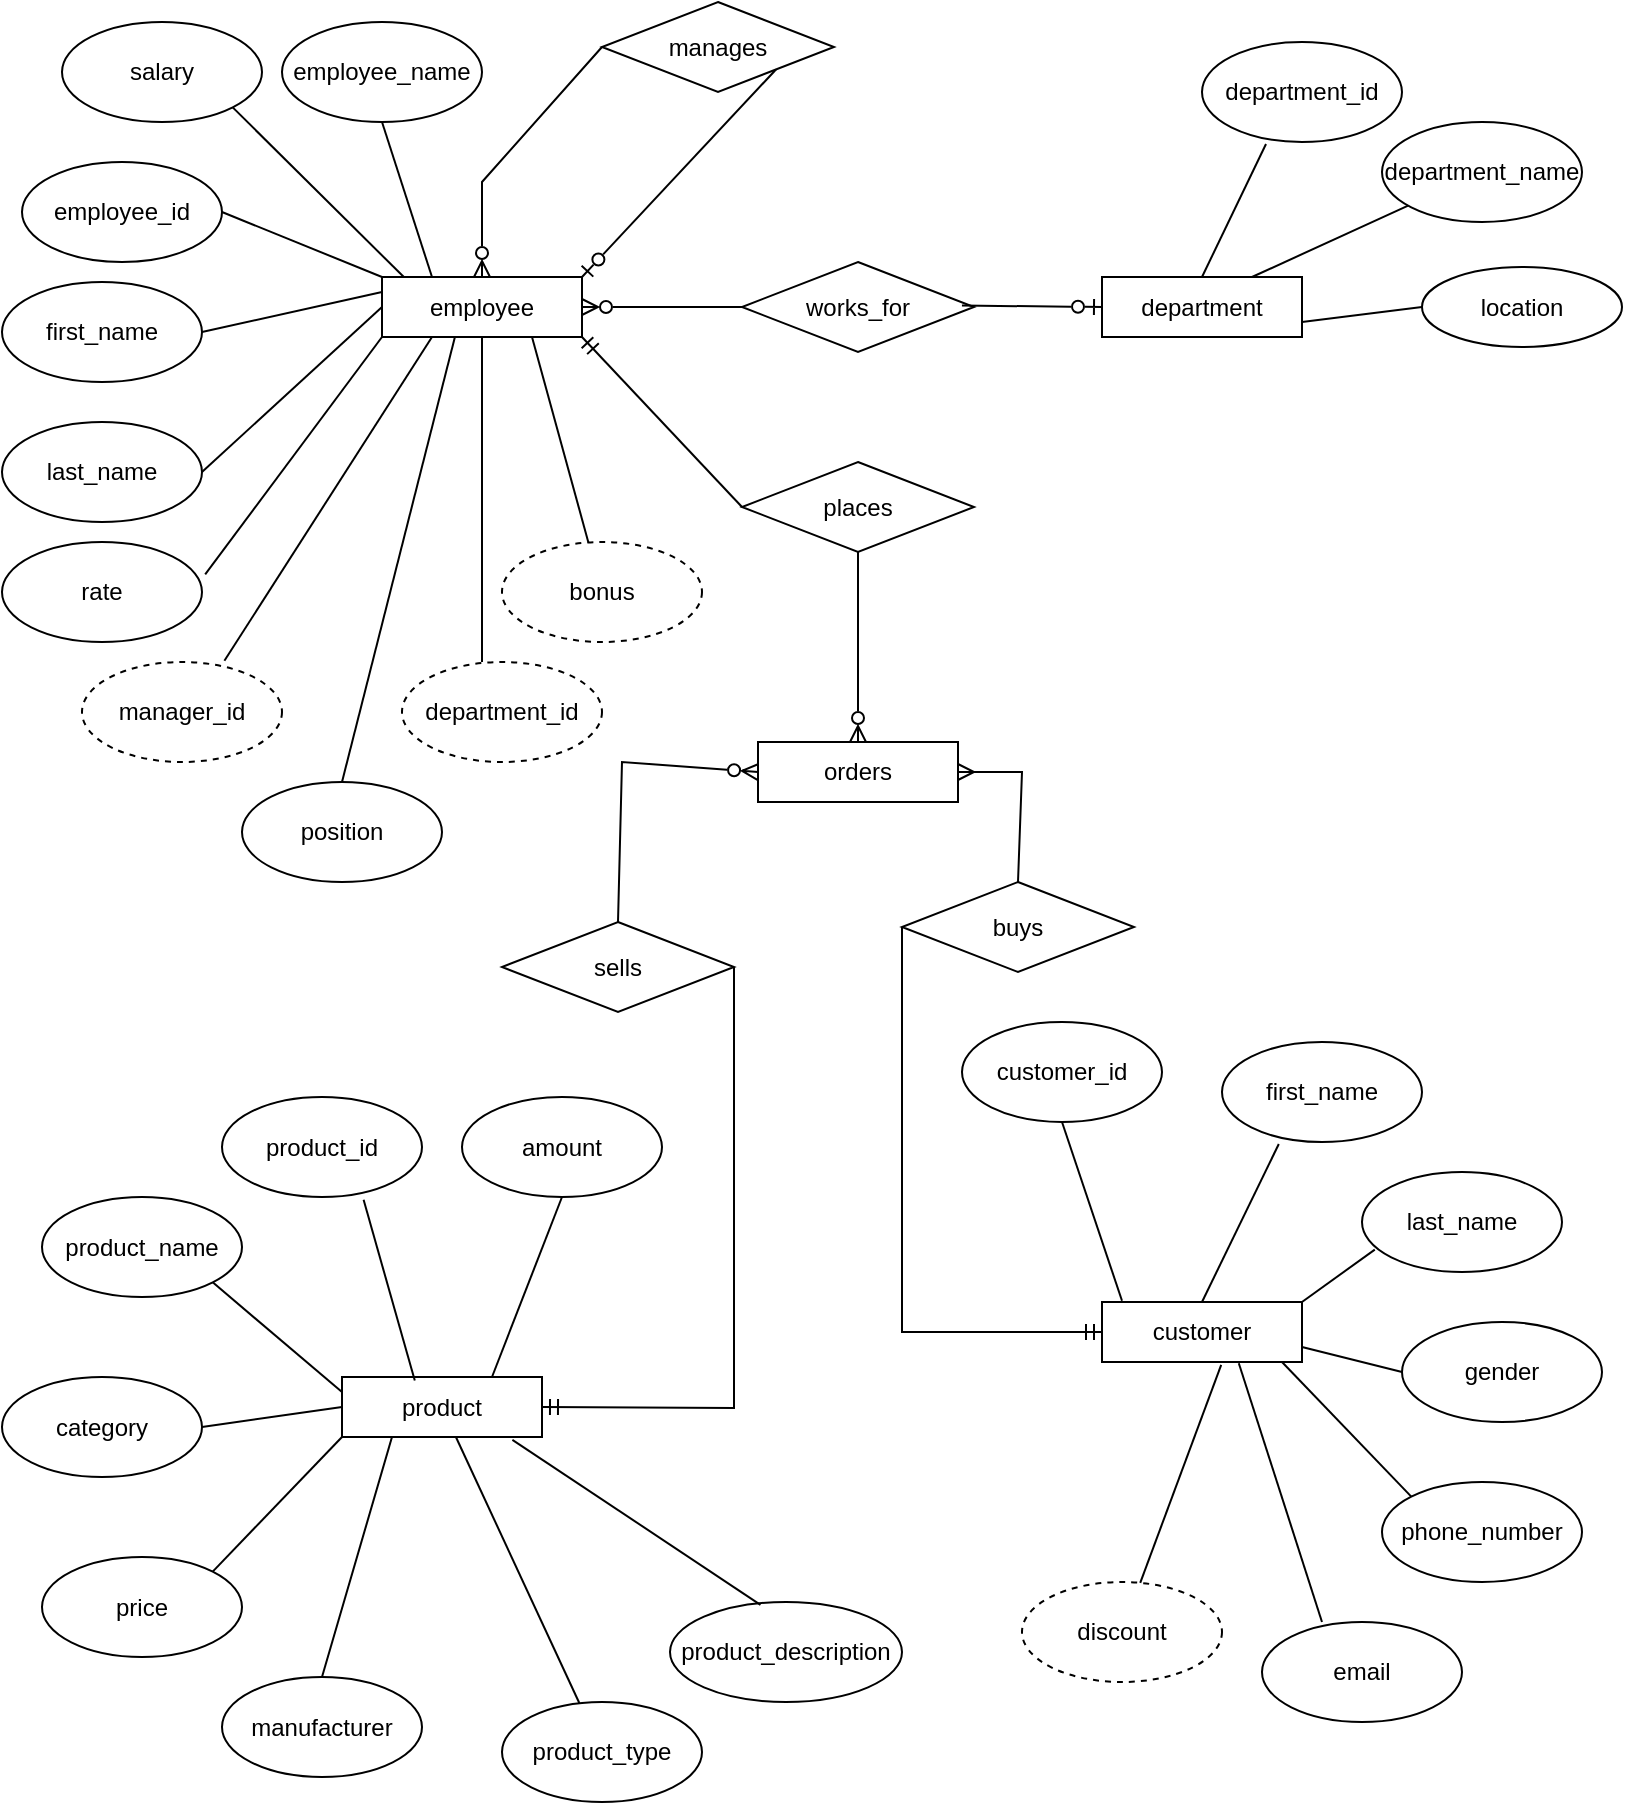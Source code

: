 <mxfile version="24.7.17">
  <diagram name="Сторінка-1" id="78tKvKXT3mnq6IiCleTb">
    <mxGraphModel dx="1042" dy="614" grid="1" gridSize="10" guides="1" tooltips="1" connect="1" arrows="1" fold="1" page="1" pageScale="1" pageWidth="827" pageHeight="1169" math="0" shadow="0">
      <root>
        <mxCell id="0" />
        <mxCell id="1" parent="0" />
        <mxCell id="IiAVttIHHP6NnZC_l2i--1" value="employee" style="rounded=0;whiteSpace=wrap;html=1;" vertex="1" parent="1">
          <mxGeometry x="200" y="137.5" width="100" height="30" as="geometry" />
        </mxCell>
        <mxCell id="IiAVttIHHP6NnZC_l2i--3" value="customer" style="rounded=0;whiteSpace=wrap;html=1;" vertex="1" parent="1">
          <mxGeometry x="560" y="650" width="100" height="30" as="geometry" />
        </mxCell>
        <mxCell id="IiAVttIHHP6NnZC_l2i--4" value="product" style="rounded=0;whiteSpace=wrap;html=1;" vertex="1" parent="1">
          <mxGeometry x="180" y="687.5" width="100" height="30" as="geometry" />
        </mxCell>
        <mxCell id="IiAVttIHHP6NnZC_l2i--5" value="orders" style="rounded=0;whiteSpace=wrap;html=1;" vertex="1" parent="1">
          <mxGeometry x="388" y="370" width="100" height="30" as="geometry" />
        </mxCell>
        <mxCell id="IiAVttIHHP6NnZC_l2i--6" value="department" style="rounded=0;whiteSpace=wrap;html=1;" vertex="1" parent="1">
          <mxGeometry x="560" y="137.5" width="100" height="30" as="geometry" />
        </mxCell>
        <mxCell id="IiAVttIHHP6NnZC_l2i--7" value="product_name" style="ellipse;whiteSpace=wrap;html=1;" vertex="1" parent="1">
          <mxGeometry x="30" y="597.5" width="100" height="50" as="geometry" />
        </mxCell>
        <mxCell id="IiAVttIHHP6NnZC_l2i--8" value="manufacturer" style="ellipse;whiteSpace=wrap;html=1;" vertex="1" parent="1">
          <mxGeometry x="120" y="837.5" width="100" height="50" as="geometry" />
        </mxCell>
        <mxCell id="IiAVttIHHP6NnZC_l2i--9" value="product_type" style="ellipse;whiteSpace=wrap;html=1;" vertex="1" parent="1">
          <mxGeometry x="260" y="850" width="100" height="50" as="geometry" />
        </mxCell>
        <mxCell id="IiAVttIHHP6NnZC_l2i--10" value="product_id" style="ellipse;whiteSpace=wrap;html=1;" vertex="1" parent="1">
          <mxGeometry x="120" y="547.5" width="100" height="50" as="geometry" />
        </mxCell>
        <mxCell id="IiAVttIHHP6NnZC_l2i--11" value="price" style="ellipse;whiteSpace=wrap;html=1;" vertex="1" parent="1">
          <mxGeometry x="30" y="777.5" width="100" height="50" as="geometry" />
        </mxCell>
        <mxCell id="IiAVttIHHP6NnZC_l2i--12" value="category" style="ellipse;whiteSpace=wrap;html=1;" vertex="1" parent="1">
          <mxGeometry x="10" y="687.5" width="100" height="50" as="geometry" />
        </mxCell>
        <mxCell id="IiAVttIHHP6NnZC_l2i--14" value="amount" style="ellipse;whiteSpace=wrap;html=1;" vertex="1" parent="1">
          <mxGeometry x="240" y="547.5" width="100" height="50" as="geometry" />
        </mxCell>
        <mxCell id="IiAVttIHHP6NnZC_l2i--15" value="product_description" style="ellipse;whiteSpace=wrap;html=1;" vertex="1" parent="1">
          <mxGeometry x="344" y="800" width="116" height="50" as="geometry" />
        </mxCell>
        <mxCell id="IiAVttIHHP6NnZC_l2i--16" value="phone_number" style="ellipse;whiteSpace=wrap;html=1;" vertex="1" parent="1">
          <mxGeometry x="700" y="740" width="100" height="50" as="geometry" />
        </mxCell>
        <mxCell id="IiAVttIHHP6NnZC_l2i--17" value="gender" style="ellipse;whiteSpace=wrap;html=1;" vertex="1" parent="1">
          <mxGeometry x="710" y="660" width="100" height="50" as="geometry" />
        </mxCell>
        <mxCell id="IiAVttIHHP6NnZC_l2i--18" value="last_name" style="ellipse;whiteSpace=wrap;html=1;" vertex="1" parent="1">
          <mxGeometry x="690" y="585" width="100" height="50" as="geometry" />
        </mxCell>
        <mxCell id="IiAVttIHHP6NnZC_l2i--19" value="customer_id" style="ellipse;whiteSpace=wrap;html=1;" vertex="1" parent="1">
          <mxGeometry x="490" y="510" width="100" height="50" as="geometry" />
        </mxCell>
        <mxCell id="IiAVttIHHP6NnZC_l2i--20" value="first_name" style="ellipse;whiteSpace=wrap;html=1;" vertex="1" parent="1">
          <mxGeometry x="620" y="520" width="100" height="50" as="geometry" />
        </mxCell>
        <mxCell id="IiAVttIHHP6NnZC_l2i--21" value="email" style="ellipse;whiteSpace=wrap;html=1;" vertex="1" parent="1">
          <mxGeometry x="640" y="810" width="100" height="50" as="geometry" />
        </mxCell>
        <mxCell id="IiAVttIHHP6NnZC_l2i--22" value="discount" style="ellipse;whiteSpace=wrap;html=1;dashed=1;" vertex="1" parent="1">
          <mxGeometry x="520" y="790" width="100" height="50" as="geometry" />
        </mxCell>
        <mxCell id="IiAVttIHHP6NnZC_l2i--23" value="first_name" style="ellipse;whiteSpace=wrap;html=1;" vertex="1" parent="1">
          <mxGeometry x="10" y="140" width="100" height="50" as="geometry" />
        </mxCell>
        <mxCell id="IiAVttIHHP6NnZC_l2i--24" value="position" style="ellipse;whiteSpace=wrap;html=1;" vertex="1" parent="1">
          <mxGeometry x="130" y="390" width="100" height="50" as="geometry" />
        </mxCell>
        <mxCell id="IiAVttIHHP6NnZC_l2i--25" value="employee_id" style="ellipse;whiteSpace=wrap;html=1;" vertex="1" parent="1">
          <mxGeometry x="20" y="80" width="100" height="50" as="geometry" />
        </mxCell>
        <mxCell id="IiAVttIHHP6NnZC_l2i--26" value="salary" style="ellipse;whiteSpace=wrap;html=1;" vertex="1" parent="1">
          <mxGeometry x="40" y="10" width="100" height="50" as="geometry" />
        </mxCell>
        <mxCell id="IiAVttIHHP6NnZC_l2i--27" value="manager_id" style="ellipse;whiteSpace=wrap;html=1;dashed=1;" vertex="1" parent="1">
          <mxGeometry x="50" y="330" width="100" height="50" as="geometry" />
        </mxCell>
        <mxCell id="IiAVttIHHP6NnZC_l2i--28" value="department_id" style="ellipse;whiteSpace=wrap;html=1;dashed=1;" vertex="1" parent="1">
          <mxGeometry x="210" y="330" width="100" height="50" as="geometry" />
        </mxCell>
        <mxCell id="IiAVttIHHP6NnZC_l2i--29" value="employee_name" style="ellipse;whiteSpace=wrap;html=1;" vertex="1" parent="1">
          <mxGeometry x="150" y="10" width="100" height="50" as="geometry" />
        </mxCell>
        <mxCell id="IiAVttIHHP6NnZC_l2i--30" value="rate" style="ellipse;whiteSpace=wrap;html=1;" vertex="1" parent="1">
          <mxGeometry x="10" y="270" width="100" height="50" as="geometry" />
        </mxCell>
        <mxCell id="IiAVttIHHP6NnZC_l2i--31" value="last_name" style="ellipse;whiteSpace=wrap;html=1;" vertex="1" parent="1">
          <mxGeometry x="10" y="210" width="100" height="50" as="geometry" />
        </mxCell>
        <mxCell id="IiAVttIHHP6NnZC_l2i--32" value="bonus" style="ellipse;whiteSpace=wrap;html=1;dashed=1;" vertex="1" parent="1">
          <mxGeometry x="260" y="270" width="100" height="50" as="geometry" />
        </mxCell>
        <mxCell id="IiAVttIHHP6NnZC_l2i--33" value="department_id" style="ellipse;whiteSpace=wrap;html=1;" vertex="1" parent="1">
          <mxGeometry x="610" y="20" width="100" height="50" as="geometry" />
        </mxCell>
        <mxCell id="IiAVttIHHP6NnZC_l2i--34" value="department_name" style="ellipse;whiteSpace=wrap;html=1;" vertex="1" parent="1">
          <mxGeometry x="700" y="60" width="100" height="50" as="geometry" />
        </mxCell>
        <mxCell id="IiAVttIHHP6NnZC_l2i--35" value="location" style="ellipse;whiteSpace=wrap;html=1;" vertex="1" parent="1">
          <mxGeometry x="720" y="132.5" width="100" height="40" as="geometry" />
        </mxCell>
        <mxCell id="IiAVttIHHP6NnZC_l2i--36" value="manages" style="rhombus;whiteSpace=wrap;html=1;" vertex="1" parent="1">
          <mxGeometry x="310" width="116" height="45" as="geometry" />
        </mxCell>
        <mxCell id="IiAVttIHHP6NnZC_l2i--37" value="sells" style="rhombus;whiteSpace=wrap;html=1;" vertex="1" parent="1">
          <mxGeometry x="260" y="460" width="116" height="45" as="geometry" />
        </mxCell>
        <mxCell id="IiAVttIHHP6NnZC_l2i--38" value="buys" style="rhombus;whiteSpace=wrap;html=1;" vertex="1" parent="1">
          <mxGeometry x="460" y="440" width="116" height="45" as="geometry" />
        </mxCell>
        <mxCell id="IiAVttIHHP6NnZC_l2i--39" value="works_for" style="rhombus;whiteSpace=wrap;html=1;" vertex="1" parent="1">
          <mxGeometry x="380" y="130" width="116" height="45" as="geometry" />
        </mxCell>
        <mxCell id="IiAVttIHHP6NnZC_l2i--40" value="places" style="rhombus;whiteSpace=wrap;html=1;" vertex="1" parent="1">
          <mxGeometry x="380" y="230" width="116" height="45" as="geometry" />
        </mxCell>
        <mxCell id="IiAVttIHHP6NnZC_l2i--48" value="" style="endArrow=none;html=1;rounded=0;exitX=0.5;exitY=0;exitDx=0;exitDy=0;entryX=0;entryY=0.5;entryDx=0;entryDy=0;startArrow=ERzeroToMany;startFill=0;" edge="1" parent="1" source="IiAVttIHHP6NnZC_l2i--1" target="IiAVttIHHP6NnZC_l2i--36">
          <mxGeometry width="50" height="50" relative="1" as="geometry">
            <mxPoint x="390" y="310" as="sourcePoint" />
            <mxPoint x="440" y="260" as="targetPoint" />
            <Array as="points">
              <mxPoint x="250" y="90" />
            </Array>
          </mxGeometry>
        </mxCell>
        <mxCell id="IiAVttIHHP6NnZC_l2i--49" value="" style="endArrow=none;html=1;rounded=0;exitX=1;exitY=0;exitDx=0;exitDy=0;entryX=1;entryY=1;entryDx=0;entryDy=0;startArrow=ERzeroToOne;startFill=0;" edge="1" parent="1" source="IiAVttIHHP6NnZC_l2i--1" target="IiAVttIHHP6NnZC_l2i--36">
          <mxGeometry width="50" height="50" relative="1" as="geometry">
            <mxPoint x="240" y="170" as="sourcePoint" />
            <mxPoint x="260" y="103" as="targetPoint" />
            <Array as="points" />
          </mxGeometry>
        </mxCell>
        <mxCell id="IiAVttIHHP6NnZC_l2i--50" value="" style="endArrow=none;html=1;rounded=0;exitX=0.25;exitY=0;exitDx=0;exitDy=0;" edge="1" parent="1" source="IiAVttIHHP6NnZC_l2i--1">
          <mxGeometry width="50" height="50" relative="1" as="geometry">
            <mxPoint x="150" y="110" as="sourcePoint" />
            <mxPoint x="200" y="60" as="targetPoint" />
          </mxGeometry>
        </mxCell>
        <mxCell id="IiAVttIHHP6NnZC_l2i--51" value="" style="endArrow=none;html=1;rounded=0;entryX=1;entryY=0.5;entryDx=0;entryDy=0;exitX=0;exitY=0.25;exitDx=0;exitDy=0;" edge="1" parent="1" source="IiAVttIHHP6NnZC_l2i--1" target="IiAVttIHHP6NnZC_l2i--23">
          <mxGeometry width="50" height="50" relative="1" as="geometry">
            <mxPoint x="180" y="160" as="sourcePoint" />
            <mxPoint x="210" y="70" as="targetPoint" />
          </mxGeometry>
        </mxCell>
        <mxCell id="IiAVttIHHP6NnZC_l2i--52" value="" style="endArrow=none;html=1;rounded=0;exitX=0;exitY=0.5;exitDx=0;exitDy=0;entryX=1;entryY=0.5;entryDx=0;entryDy=0;" edge="1" parent="1" source="IiAVttIHHP6NnZC_l2i--1" target="IiAVttIHHP6NnZC_l2i--31">
          <mxGeometry width="50" height="50" relative="1" as="geometry">
            <mxPoint x="225" y="180" as="sourcePoint" />
            <mxPoint x="220" y="80" as="targetPoint" />
          </mxGeometry>
        </mxCell>
        <mxCell id="IiAVttIHHP6NnZC_l2i--53" value="" style="endArrow=none;html=1;rounded=0;exitX=1.016;exitY=0.324;exitDx=0;exitDy=0;exitPerimeter=0;entryX=0;entryY=1;entryDx=0;entryDy=0;" edge="1" parent="1" source="IiAVttIHHP6NnZC_l2i--30" target="IiAVttIHHP6NnZC_l2i--1">
          <mxGeometry width="50" height="50" relative="1" as="geometry">
            <mxPoint x="195" y="290" as="sourcePoint" />
            <mxPoint x="190" y="190" as="targetPoint" />
          </mxGeometry>
        </mxCell>
        <mxCell id="IiAVttIHHP6NnZC_l2i--54" value="" style="endArrow=none;html=1;rounded=0;exitX=0;exitY=0;exitDx=0;exitDy=0;entryX=1;entryY=0.5;entryDx=0;entryDy=0;" edge="1" parent="1" source="IiAVttIHHP6NnZC_l2i--1" target="IiAVttIHHP6NnZC_l2i--25">
          <mxGeometry width="50" height="50" relative="1" as="geometry">
            <mxPoint x="245" y="202.5" as="sourcePoint" />
            <mxPoint x="240" y="102.5" as="targetPoint" />
          </mxGeometry>
        </mxCell>
        <mxCell id="IiAVttIHHP6NnZC_l2i--55" value="" style="endArrow=none;html=1;rounded=0;exitX=0.108;exitY=-0.003;exitDx=0;exitDy=0;entryX=1;entryY=1;entryDx=0;entryDy=0;exitPerimeter=0;" edge="1" parent="1" source="IiAVttIHHP6NnZC_l2i--1" target="IiAVttIHHP6NnZC_l2i--26">
          <mxGeometry width="50" height="50" relative="1" as="geometry">
            <mxPoint x="255" y="210" as="sourcePoint" />
            <mxPoint x="250" y="110" as="targetPoint" />
          </mxGeometry>
        </mxCell>
        <mxCell id="IiAVttIHHP6NnZC_l2i--56" value="" style="endArrow=none;html=1;rounded=0;exitX=0.712;exitY=-0.012;exitDx=0;exitDy=0;exitPerimeter=0;entryX=0.25;entryY=1;entryDx=0;entryDy=0;" edge="1" parent="1" source="IiAVttIHHP6NnZC_l2i--27" target="IiAVttIHHP6NnZC_l2i--1">
          <mxGeometry width="50" height="50" relative="1" as="geometry">
            <mxPoint x="122" y="296" as="sourcePoint" />
            <mxPoint x="200" y="200" as="targetPoint" />
          </mxGeometry>
        </mxCell>
        <mxCell id="IiAVttIHHP6NnZC_l2i--57" value="" style="endArrow=none;html=1;rounded=0;exitX=0.5;exitY=0;exitDx=0;exitDy=0;entryX=0.364;entryY=1.007;entryDx=0;entryDy=0;entryPerimeter=0;" edge="1" parent="1" source="IiAVttIHHP6NnZC_l2i--24" target="IiAVttIHHP6NnZC_l2i--1">
          <mxGeometry width="50" height="50" relative="1" as="geometry">
            <mxPoint x="132" y="306" as="sourcePoint" />
            <mxPoint x="210" y="210" as="targetPoint" />
          </mxGeometry>
        </mxCell>
        <mxCell id="IiAVttIHHP6NnZC_l2i--58" value="" style="endArrow=none;html=1;rounded=0;exitX=0.4;exitY=0;exitDx=0;exitDy=0;entryX=0.5;entryY=1;entryDx=0;entryDy=0;exitPerimeter=0;" edge="1" parent="1" source="IiAVttIHHP6NnZC_l2i--28" target="IiAVttIHHP6NnZC_l2i--1">
          <mxGeometry width="50" height="50" relative="1" as="geometry">
            <mxPoint x="190" y="400" as="sourcePoint" />
            <mxPoint x="226" y="200" as="targetPoint" />
          </mxGeometry>
        </mxCell>
        <mxCell id="IiAVttIHHP6NnZC_l2i--59" value="" style="endArrow=none;html=1;rounded=0;entryX=0.75;entryY=1;entryDx=0;entryDy=0;" edge="1" parent="1" source="IiAVttIHHP6NnZC_l2i--32" target="IiAVttIHHP6NnZC_l2i--1">
          <mxGeometry width="50" height="50" relative="1" as="geometry">
            <mxPoint x="200" y="410" as="sourcePoint" />
            <mxPoint x="236" y="210" as="targetPoint" />
          </mxGeometry>
        </mxCell>
        <mxCell id="IiAVttIHHP6NnZC_l2i--60" value="" style="endArrow=none;html=1;rounded=0;entryX=0.75;entryY=0;entryDx=0;entryDy=0;" edge="1" parent="1" source="IiAVttIHHP6NnZC_l2i--34" target="IiAVttIHHP6NnZC_l2i--6">
          <mxGeometry width="50" height="50" relative="1" as="geometry">
            <mxPoint x="690" y="190" as="sourcePoint" />
            <mxPoint x="666" y="139" as="targetPoint" />
          </mxGeometry>
        </mxCell>
        <mxCell id="IiAVttIHHP6NnZC_l2i--61" value="" style="endArrow=none;html=1;rounded=0;entryX=0.32;entryY=1.02;entryDx=0;entryDy=0;exitX=0.5;exitY=0;exitDx=0;exitDy=0;entryPerimeter=0;" edge="1" parent="1" source="IiAVttIHHP6NnZC_l2i--6" target="IiAVttIHHP6NnZC_l2i--33">
          <mxGeometry width="50" height="50" relative="1" as="geometry">
            <mxPoint x="299" y="261" as="sourcePoint" />
            <mxPoint x="275" y="210" as="targetPoint" />
          </mxGeometry>
        </mxCell>
        <mxCell id="IiAVttIHHP6NnZC_l2i--62" value="" style="endArrow=none;html=1;rounded=0;entryX=1;entryY=0.75;entryDx=0;entryDy=0;exitX=0;exitY=0.5;exitDx=0;exitDy=0;" edge="1" parent="1" source="IiAVttIHHP6NnZC_l2i--35" target="IiAVttIHHP6NnZC_l2i--6">
          <mxGeometry width="50" height="50" relative="1" as="geometry">
            <mxPoint x="721" y="140" as="sourcePoint" />
            <mxPoint x="645" y="170" as="targetPoint" />
          </mxGeometry>
        </mxCell>
        <mxCell id="IiAVttIHHP6NnZC_l2i--63" value="" style="endArrow=none;html=1;rounded=0;exitX=1;exitY=0.5;exitDx=0;exitDy=0;entryX=0;entryY=0.5;entryDx=0;entryDy=0;startArrow=ERzeroToMany;startFill=0;" edge="1" parent="1" source="IiAVttIHHP6NnZC_l2i--1" target="IiAVttIHHP6NnZC_l2i--39">
          <mxGeometry width="50" height="50" relative="1" as="geometry">
            <mxPoint x="390" y="310" as="sourcePoint" />
            <mxPoint x="440" y="260" as="targetPoint" />
          </mxGeometry>
        </mxCell>
        <mxCell id="IiAVttIHHP6NnZC_l2i--64" value="" style="endArrow=none;html=1;rounded=0;exitX=0;exitY=0.5;exitDx=0;exitDy=0;entryX=0.948;entryY=0.484;entryDx=0;entryDy=0;entryPerimeter=0;startArrow=ERzeroToOne;startFill=0;" edge="1" parent="1" source="IiAVttIHHP6NnZC_l2i--6" target="IiAVttIHHP6NnZC_l2i--39">
          <mxGeometry width="50" height="50" relative="1" as="geometry">
            <mxPoint x="446" y="200" as="sourcePoint" />
            <mxPoint x="500" y="170" as="targetPoint" />
          </mxGeometry>
        </mxCell>
        <mxCell id="IiAVttIHHP6NnZC_l2i--65" value="" style="endArrow=none;html=1;rounded=0;exitX=1;exitY=1;exitDx=0;exitDy=0;entryX=0;entryY=0.5;entryDx=0;entryDy=0;startArrow=ERmandOne;startFill=0;" edge="1" parent="1" source="IiAVttIHHP6NnZC_l2i--1" target="IiAVttIHHP6NnZC_l2i--40">
          <mxGeometry width="50" height="50" relative="1" as="geometry">
            <mxPoint x="230" y="310" as="sourcePoint" />
            <mxPoint x="280" y="260" as="targetPoint" />
          </mxGeometry>
        </mxCell>
        <mxCell id="IiAVttIHHP6NnZC_l2i--66" value="" style="endArrow=none;html=1;rounded=0;exitX=0.5;exitY=0;exitDx=0;exitDy=0;startArrow=ERzeroToMany;startFill=0;entryX=0.5;entryY=1;entryDx=0;entryDy=0;" edge="1" parent="1" source="IiAVttIHHP6NnZC_l2i--5" target="IiAVttIHHP6NnZC_l2i--40">
          <mxGeometry width="50" height="50" relative="1" as="geometry">
            <mxPoint x="230" y="310" as="sourcePoint" />
            <mxPoint x="550" y="310" as="targetPoint" />
            <Array as="points" />
          </mxGeometry>
        </mxCell>
        <mxCell id="IiAVttIHHP6NnZC_l2i--67" value="" style="endArrow=ERzeroToMany;html=1;rounded=0;exitX=0.5;exitY=0;exitDx=0;exitDy=0;endFill=0;entryX=0;entryY=0.5;entryDx=0;entryDy=0;" edge="1" parent="1" source="IiAVttIHHP6NnZC_l2i--37" target="IiAVttIHHP6NnZC_l2i--5">
          <mxGeometry width="50" height="50" relative="1" as="geometry">
            <mxPoint x="230" y="310" as="sourcePoint" />
            <mxPoint x="380" y="385" as="targetPoint" />
            <Array as="points">
              <mxPoint x="320" y="380" />
            </Array>
          </mxGeometry>
        </mxCell>
        <mxCell id="IiAVttIHHP6NnZC_l2i--68" value="" style="endArrow=ERmany;html=1;rounded=0;entryX=1;entryY=0.5;entryDx=0;entryDy=0;exitX=0.5;exitY=0;exitDx=0;exitDy=0;endFill=0;" edge="1" parent="1" source="IiAVttIHHP6NnZC_l2i--38" target="IiAVttIHHP6NnZC_l2i--5">
          <mxGeometry width="50" height="50" relative="1" as="geometry">
            <mxPoint x="357" y="461" as="sourcePoint" />
            <mxPoint x="398" y="410" as="targetPoint" />
            <Array as="points">
              <mxPoint x="520" y="385" />
            </Array>
          </mxGeometry>
        </mxCell>
        <mxCell id="IiAVttIHHP6NnZC_l2i--69" value="" style="endArrow=none;html=1;rounded=0;exitX=0.75;exitY=0;exitDx=0;exitDy=0;entryX=0.5;entryY=1;entryDx=0;entryDy=0;" edge="1" parent="1" source="IiAVttIHHP6NnZC_l2i--4" target="IiAVttIHHP6NnZC_l2i--14">
          <mxGeometry width="50" height="50" relative="1" as="geometry">
            <mxPoint x="230" y="667.5" as="sourcePoint" />
            <mxPoint x="280" y="617.5" as="targetPoint" />
          </mxGeometry>
        </mxCell>
        <mxCell id="IiAVttIHHP6NnZC_l2i--70" value="" style="endArrow=none;html=1;rounded=0;exitX=0;exitY=0.5;exitDx=0;exitDy=0;entryX=1;entryY=0.5;entryDx=0;entryDy=0;" edge="1" parent="1" source="IiAVttIHHP6NnZC_l2i--4" target="IiAVttIHHP6NnZC_l2i--12">
          <mxGeometry width="50" height="50" relative="1" as="geometry">
            <mxPoint x="265" y="697.5" as="sourcePoint" />
            <mxPoint x="300" y="607.5" as="targetPoint" />
          </mxGeometry>
        </mxCell>
        <mxCell id="IiAVttIHHP6NnZC_l2i--71" value="" style="endArrow=none;html=1;rounded=0;exitX=0;exitY=1;exitDx=0;exitDy=0;entryX=1;entryY=0;entryDx=0;entryDy=0;" edge="1" parent="1" source="IiAVttIHHP6NnZC_l2i--4" target="IiAVttIHHP6NnZC_l2i--11">
          <mxGeometry width="50" height="50" relative="1" as="geometry">
            <mxPoint x="275" y="707.5" as="sourcePoint" />
            <mxPoint x="310" y="617.5" as="targetPoint" />
          </mxGeometry>
        </mxCell>
        <mxCell id="IiAVttIHHP6NnZC_l2i--72" value="" style="endArrow=none;html=1;rounded=0;exitX=0;exitY=0.25;exitDx=0;exitDy=0;entryX=1;entryY=1;entryDx=0;entryDy=0;" edge="1" parent="1" source="IiAVttIHHP6NnZC_l2i--4" target="IiAVttIHHP6NnZC_l2i--7">
          <mxGeometry width="50" height="50" relative="1" as="geometry">
            <mxPoint x="285" y="717.5" as="sourcePoint" />
            <mxPoint x="320" y="627.5" as="targetPoint" />
          </mxGeometry>
        </mxCell>
        <mxCell id="IiAVttIHHP6NnZC_l2i--73" value="" style="endArrow=none;html=1;rounded=0;exitX=0.364;exitY=0.06;exitDx=0;exitDy=0;entryX=0.708;entryY=1.028;entryDx=0;entryDy=0;exitPerimeter=0;entryPerimeter=0;" edge="1" parent="1" source="IiAVttIHHP6NnZC_l2i--4" target="IiAVttIHHP6NnZC_l2i--10">
          <mxGeometry width="50" height="50" relative="1" as="geometry">
            <mxPoint x="295" y="727.5" as="sourcePoint" />
            <mxPoint x="330" y="637.5" as="targetPoint" />
          </mxGeometry>
        </mxCell>
        <mxCell id="IiAVttIHHP6NnZC_l2i--74" value="" style="endArrow=none;html=1;rounded=0;exitX=0.25;exitY=1;exitDx=0;exitDy=0;entryX=0.5;entryY=0;entryDx=0;entryDy=0;" edge="1" parent="1" source="IiAVttIHHP6NnZC_l2i--4" target="IiAVttIHHP6NnZC_l2i--8">
          <mxGeometry width="50" height="50" relative="1" as="geometry">
            <mxPoint x="305" y="737.5" as="sourcePoint" />
            <mxPoint x="340" y="647.5" as="targetPoint" />
          </mxGeometry>
        </mxCell>
        <mxCell id="IiAVttIHHP6NnZC_l2i--75" value="" style="endArrow=none;html=1;rounded=0;" edge="1" parent="1" source="IiAVttIHHP6NnZC_l2i--4" target="IiAVttIHHP6NnZC_l2i--9">
          <mxGeometry width="50" height="50" relative="1" as="geometry">
            <mxPoint x="315" y="747.5" as="sourcePoint" />
            <mxPoint x="300" y="848" as="targetPoint" />
          </mxGeometry>
        </mxCell>
        <mxCell id="IiAVttIHHP6NnZC_l2i--76" value="" style="endArrow=none;html=1;rounded=0;exitX=0.852;exitY=1.047;exitDx=0;exitDy=0;entryX=0.39;entryY=0.028;entryDx=0;entryDy=0;exitPerimeter=0;entryPerimeter=0;" edge="1" parent="1" source="IiAVttIHHP6NnZC_l2i--4" target="IiAVttIHHP6NnZC_l2i--15">
          <mxGeometry width="50" height="50" relative="1" as="geometry">
            <mxPoint x="325" y="757.5" as="sourcePoint" />
            <mxPoint x="368.428" y="792.5" as="targetPoint" />
          </mxGeometry>
        </mxCell>
        <mxCell id="IiAVttIHHP6NnZC_l2i--77" value="" style="endArrow=none;html=1;rounded=0;exitX=0.1;exitY=-0.02;exitDx=0;exitDy=0;entryX=0.5;entryY=1;entryDx=0;entryDy=0;exitPerimeter=0;" edge="1" parent="1" source="IiAVttIHHP6NnZC_l2i--3" target="IiAVttIHHP6NnZC_l2i--19">
          <mxGeometry width="50" height="50" relative="1" as="geometry">
            <mxPoint x="265" y="660" as="sourcePoint" />
            <mxPoint x="300" y="570" as="targetPoint" />
          </mxGeometry>
        </mxCell>
        <mxCell id="IiAVttIHHP6NnZC_l2i--78" value="" style="endArrow=none;html=1;rounded=0;entryX=0.284;entryY=1.02;entryDx=0;entryDy=0;entryPerimeter=0;exitX=0.5;exitY=0;exitDx=0;exitDy=0;" edge="1" parent="1" source="IiAVttIHHP6NnZC_l2i--3" target="IiAVttIHHP6NnZC_l2i--20">
          <mxGeometry width="50" height="50" relative="1" as="geometry">
            <mxPoint x="580" y="660" as="sourcePoint" />
            <mxPoint x="550" y="570" as="targetPoint" />
          </mxGeometry>
        </mxCell>
        <mxCell id="IiAVttIHHP6NnZC_l2i--79" value="" style="endArrow=none;html=1;rounded=0;exitX=1;exitY=0;exitDx=0;exitDy=0;entryX=0.064;entryY=0.776;entryDx=0;entryDy=0;entryPerimeter=0;" edge="1" parent="1" source="IiAVttIHHP6NnZC_l2i--3" target="IiAVttIHHP6NnZC_l2i--18">
          <mxGeometry width="50" height="50" relative="1" as="geometry">
            <mxPoint x="590" y="669" as="sourcePoint" />
            <mxPoint x="560" y="580" as="targetPoint" />
          </mxGeometry>
        </mxCell>
        <mxCell id="IiAVttIHHP6NnZC_l2i--80" value="" style="endArrow=none;html=1;rounded=0;entryX=0.3;entryY=0;entryDx=0;entryDy=0;entryPerimeter=0;exitX=0.684;exitY=1.02;exitDx=0;exitDy=0;exitPerimeter=0;" edge="1" parent="1" source="IiAVttIHHP6NnZC_l2i--3" target="IiAVttIHHP6NnZC_l2i--21">
          <mxGeometry width="50" height="50" relative="1" as="geometry">
            <mxPoint x="630" y="690" as="sourcePoint" />
            <mxPoint x="570" y="590" as="targetPoint" />
          </mxGeometry>
        </mxCell>
        <mxCell id="IiAVttIHHP6NnZC_l2i--81" value="" style="endArrow=none;html=1;rounded=0;entryX=0;entryY=0;entryDx=0;entryDy=0;" edge="1" parent="1" target="IiAVttIHHP6NnZC_l2i--16">
          <mxGeometry width="50" height="50" relative="1" as="geometry">
            <mxPoint x="650" y="680" as="sourcePoint" />
            <mxPoint x="580" y="600" as="targetPoint" />
          </mxGeometry>
        </mxCell>
        <mxCell id="IiAVttIHHP6NnZC_l2i--82" value="" style="endArrow=none;html=1;rounded=0;exitX=0.596;exitY=1.047;exitDx=0;exitDy=0;exitPerimeter=0;" edge="1" parent="1" source="IiAVttIHHP6NnZC_l2i--3" target="IiAVttIHHP6NnZC_l2i--22">
          <mxGeometry width="50" height="50" relative="1" as="geometry">
            <mxPoint x="620" y="699" as="sourcePoint" />
            <mxPoint x="590" y="610" as="targetPoint" />
          </mxGeometry>
        </mxCell>
        <mxCell id="IiAVttIHHP6NnZC_l2i--83" value="" style="endArrow=none;html=1;rounded=0;exitX=1;exitY=0.75;exitDx=0;exitDy=0;entryX=0;entryY=0.5;entryDx=0;entryDy=0;" edge="1" parent="1" source="IiAVttIHHP6NnZC_l2i--3" target="IiAVttIHHP6NnZC_l2i--17">
          <mxGeometry width="50" height="50" relative="1" as="geometry">
            <mxPoint x="659" y="694" as="sourcePoint" />
            <mxPoint x="725" y="757" as="targetPoint" />
          </mxGeometry>
        </mxCell>
        <mxCell id="IiAVttIHHP6NnZC_l2i--84" value="" style="endArrow=none;html=1;rounded=0;entryX=1;entryY=0.5;entryDx=0;entryDy=0;exitX=1;exitY=0.5;exitDx=0;exitDy=0;startArrow=ERmandOne;startFill=0;" edge="1" parent="1" source="IiAVttIHHP6NnZC_l2i--4" target="IiAVttIHHP6NnZC_l2i--37">
          <mxGeometry width="50" height="50" relative="1" as="geometry">
            <mxPoint x="380" y="677.5" as="sourcePoint" />
            <mxPoint x="376" y="500" as="targetPoint" />
            <Array as="points">
              <mxPoint x="376" y="703" />
            </Array>
          </mxGeometry>
        </mxCell>
        <mxCell id="IiAVttIHHP6NnZC_l2i--85" value="" style="endArrow=none;html=1;rounded=0;entryX=0;entryY=0.5;entryDx=0;entryDy=0;exitX=0;exitY=0.5;exitDx=0;exitDy=0;startArrow=ERmandOne;startFill=0;" edge="1" parent="1" source="IiAVttIHHP6NnZC_l2i--3" target="IiAVttIHHP6NnZC_l2i--38">
          <mxGeometry width="50" height="50" relative="1" as="geometry">
            <mxPoint x="390" y="630" as="sourcePoint" />
            <mxPoint x="440" y="580" as="targetPoint" />
            <Array as="points">
              <mxPoint x="460" y="665" />
            </Array>
          </mxGeometry>
        </mxCell>
      </root>
    </mxGraphModel>
  </diagram>
</mxfile>

